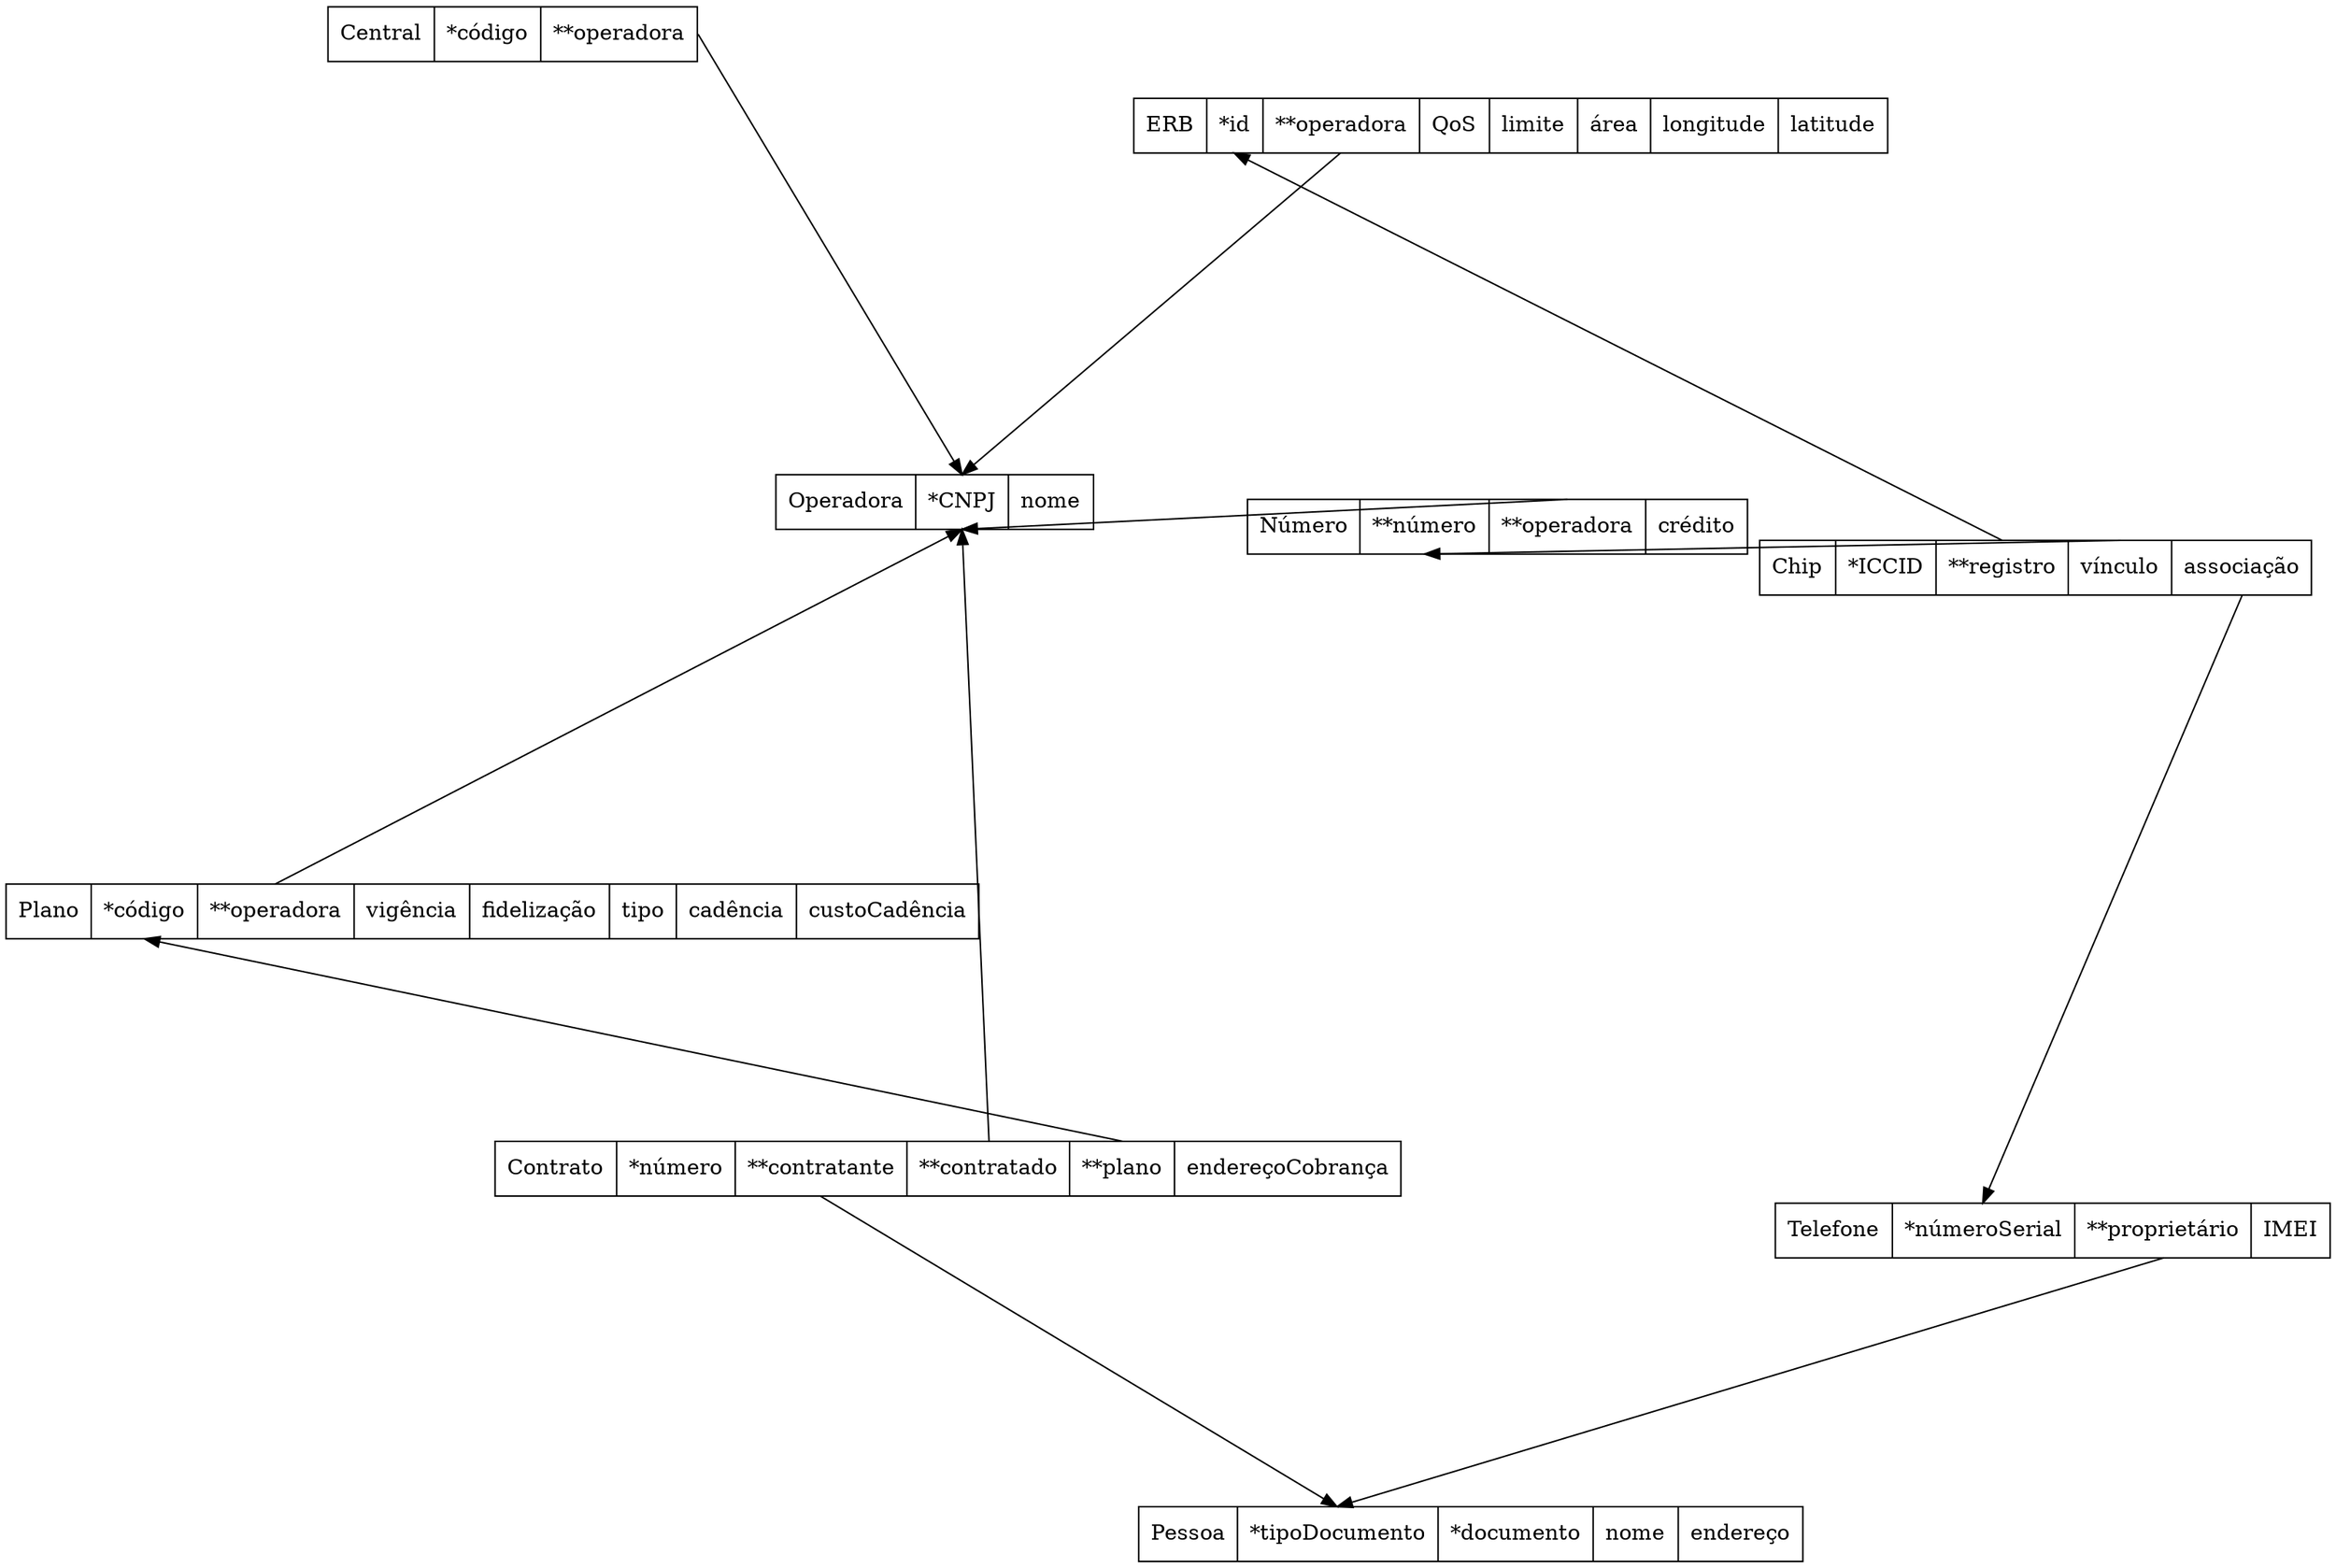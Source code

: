 digraph modeloRelacional {
  layout = neato
  overlap = false

  // Tabelas
  Central [shape=record,label="<0>Central|<1>*código|<2>**operadora"]
  Chip [shape=record,label="<0>Chip|<1>*ICCID|<2>**registro|<3>vínculo|<4>associação"]
  Contrato [shape=record,label="<0>Contrato|<1>*número|<2>**contratante|<3>**contratado|<4>**plano|<5>endereçoCobrança"]
  ERB [shape=record,label="<0>ERB|<1>*id|<2>**operadora|<3>QoS|<4>limite|<5>área|<6>longitude|<7>latitude"]
  Número [shape=record,label="<0>Número|<1>**número|<2>**operadora|<3>crédito"]
  Operadora [shape=record,label="<0>Operadora|<1>*CNPJ|<2>nome"]
  Pessoa [shape=record,label="<0>Pessoa|<1>*tipoDocumento|<2>*documento|<3>nome|<4>endereço"]
  Plano [shape=record,label="<0>Plano|<1>*código|<2>**operadora|<3>vigência|<4>fidelização|<5>tipo|<6>cadência|<7>custoCadência"]
  Telefone [shape=record,label="<0>Telefone|<1>*númeroSerial|<2>**proprietário|<3>IMEI"]

  # Integridade
  Central:2 -> Operadora:1
  Chip:2 -> ERB:1
  Chip:3 -> Número:1
  Chip:4 -> Telefone:1
  Contrato:2 -> Pessoa:1
  Contrato:3 -> Operadora:1
  Contrato:4 -> Plano:1
  ERB:2 -> Operadora:1
  Número:2 ->Operadora:1
  Plano:2 -> Operadora:1
  Telefone:2 -> Pessoa:1
}
